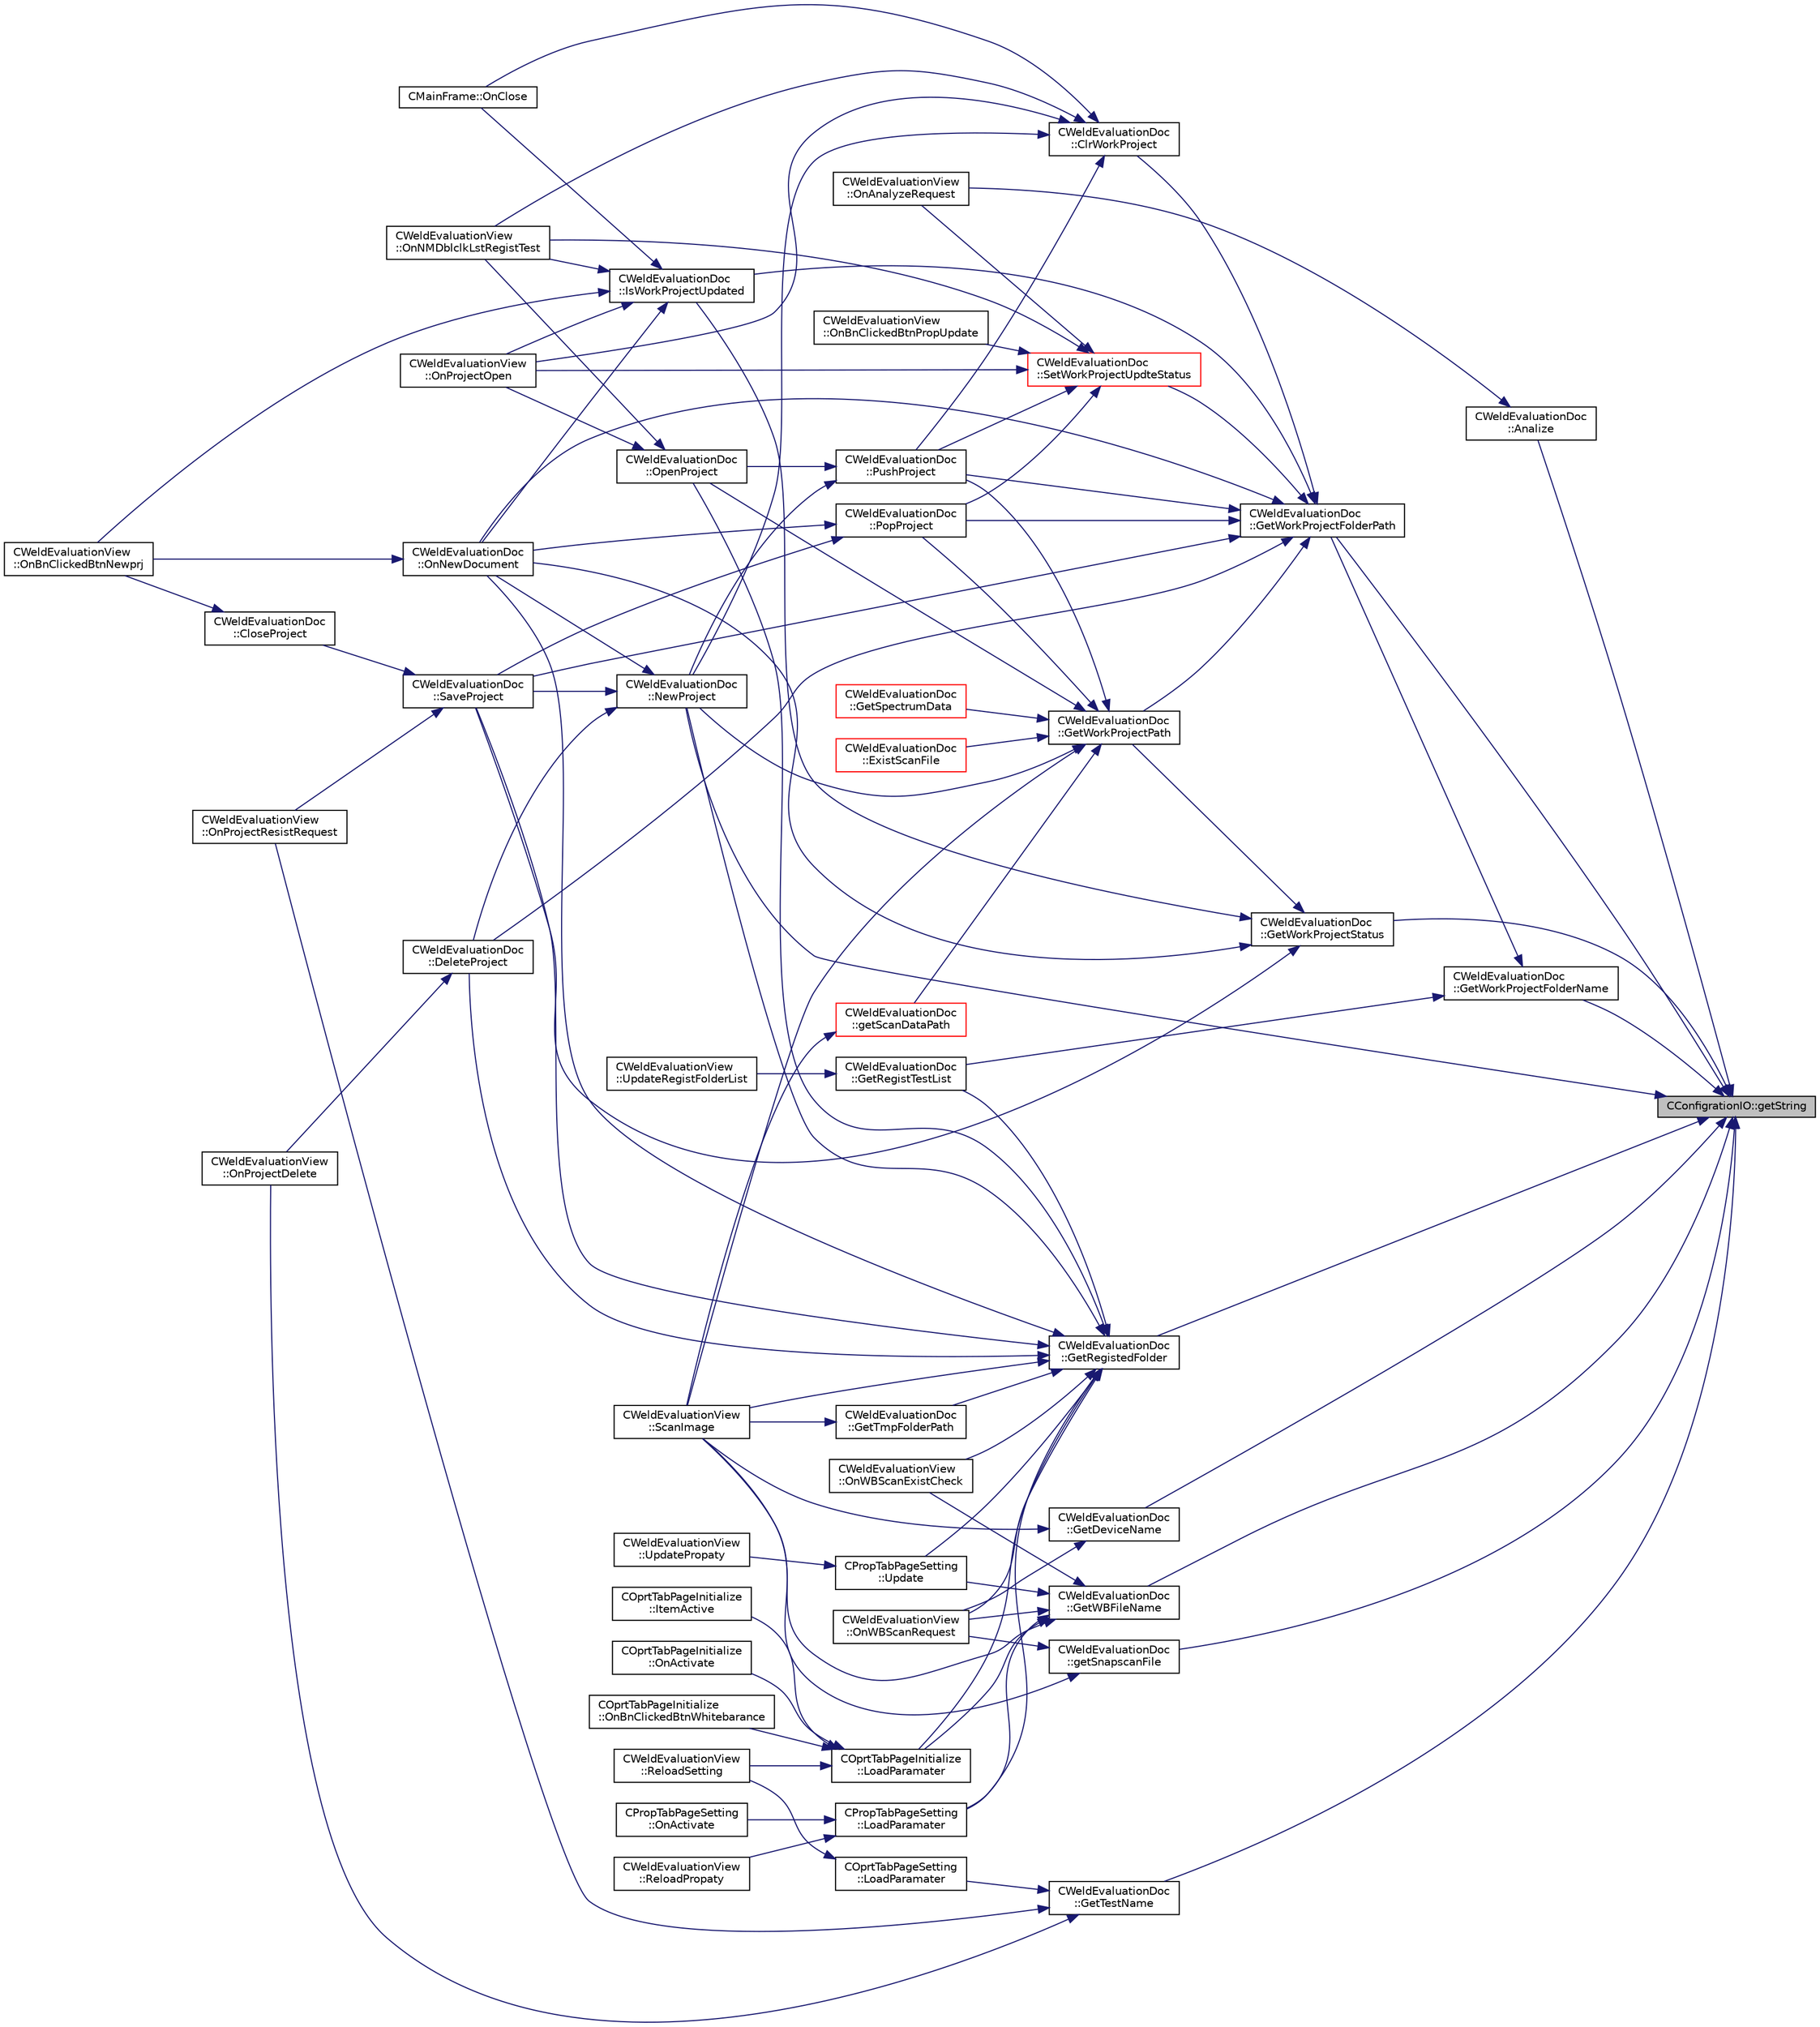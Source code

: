 digraph "CConfigrationIO::getString"
{
 // LATEX_PDF_SIZE
  edge [fontname="Helvetica",fontsize="10",labelfontname="Helvetica",labelfontsize="10"];
  node [fontname="Helvetica",fontsize="10",shape=record];
  rankdir="RL";
  Node1 [label="CConfigrationIO::getString",height=0.2,width=0.4,color="black", fillcolor="grey75", style="filled", fontcolor="black",tooltip="指定セクションのキー値（文字列）を取得"];
  Node1 -> Node2 [dir="back",color="midnightblue",fontsize="10",style="solid",fontname="Helvetica"];
  Node2 [label="CWeldEvaluationDoc\l::Analize",height=0.2,width=0.4,color="black", fillcolor="white", style="filled",URL="$class_c_weld_evaluation_doc.html#aec529b21bcd80053e9ace596cc28ee56",tooltip="解析の実施"];
  Node2 -> Node3 [dir="back",color="midnightblue",fontsize="10",style="solid",fontname="Helvetica"];
  Node3 [label="CWeldEvaluationView\l::OnAnalyzeRequest",height=0.2,width=0.4,color="black", fillcolor="white", style="filled",URL="$class_c_weld_evaluation_view.html#a1a9fb7c6caa1412479781ba074a64dc8",tooltip="解析実施要求"];
  Node1 -> Node4 [dir="back",color="midnightblue",fontsize="10",style="solid",fontname="Helvetica"];
  Node4 [label="CWeldEvaluationDoc\l::GetDeviceName",height=0.2,width=0.4,color="black", fillcolor="white", style="filled",URL="$class_c_weld_evaluation_doc.html#a7e533454b41c09a29279af6de516c913",tooltip="デバイス名の取得"];
  Node4 -> Node5 [dir="back",color="midnightblue",fontsize="10",style="solid",fontname="Helvetica"];
  Node5 [label="CWeldEvaluationView\l::OnWBScanRequest",height=0.2,width=0.4,color="black", fillcolor="white", style="filled",URL="$class_c_weld_evaluation_view.html#a2b69faf84702201cc5dbfe3fcd202b32",tooltip="ホワイトバランススキャンの要求"];
  Node4 -> Node6 [dir="back",color="midnightblue",fontsize="10",style="solid",fontname="Helvetica"];
  Node6 [label="CWeldEvaluationView\l::ScanImage",height=0.2,width=0.4,color="black", fillcolor="white", style="filled",URL="$class_c_weld_evaluation_view.html#af36ee74161f90ac2fe30337a0fe1fb9d",tooltip="スキャンの実施"];
  Node1 -> Node7 [dir="back",color="midnightblue",fontsize="10",style="solid",fontname="Helvetica"];
  Node7 [label="CWeldEvaluationDoc\l::GetRegistedFolder",height=0.2,width=0.4,color="black", fillcolor="white", style="filled",URL="$class_c_weld_evaluation_doc.html#ad3746774f32e3fa3fc4ebc4d4510d0ee",tooltip="登録済み試験格納フォルダの取得"];
  Node7 -> Node8 [dir="back",color="midnightblue",fontsize="10",style="solid",fontname="Helvetica"];
  Node8 [label="CWeldEvaluationDoc\l::DeleteProject",height=0.2,width=0.4,color="black", fillcolor="white", style="filled",URL="$class_c_weld_evaluation_doc.html#acceb13e1dba62f59383094194ecf9774",tooltip="プロジェクトの削除"];
  Node8 -> Node9 [dir="back",color="midnightblue",fontsize="10",style="solid",fontname="Helvetica"];
  Node9 [label="CWeldEvaluationView\l::OnProjectDelete",height=0.2,width=0.4,color="black", fillcolor="white", style="filled",URL="$class_c_weld_evaluation_view.html#a1c8f728724d0615945c96bc74bf24e76",tooltip="プロジェクト削除"];
  Node7 -> Node10 [dir="back",color="midnightblue",fontsize="10",style="solid",fontname="Helvetica"];
  Node10 [label="CWeldEvaluationDoc\l::GetRegistTestList",height=0.2,width=0.4,color="black", fillcolor="white", style="filled",URL="$class_c_weld_evaluation_doc.html#a4b4d97dc8543d294f654097e4a7d74e2",tooltip="登録済み検査の取得"];
  Node10 -> Node11 [dir="back",color="midnightblue",fontsize="10",style="solid",fontname="Helvetica"];
  Node11 [label="CWeldEvaluationView\l::UpdateRegistFolderList",height=0.2,width=0.4,color="black", fillcolor="white", style="filled",URL="$class_c_weld_evaluation_view.html#a20abe7b7184bdf47f0e0f3cdfa7dfe92",tooltip="登録済み検査リストの更新"];
  Node7 -> Node12 [dir="back",color="midnightblue",fontsize="10",style="solid",fontname="Helvetica"];
  Node12 [label="CWeldEvaluationDoc\l::GetTmpFolderPath",height=0.2,width=0.4,color="black", fillcolor="white", style="filled",URL="$class_c_weld_evaluation_doc.html#a490621d98c4eefbef7f4b666363a4baf",tooltip="添付フォルダへのパス取得"];
  Node12 -> Node6 [dir="back",color="midnightblue",fontsize="10",style="solid",fontname="Helvetica"];
  Node7 -> Node13 [dir="back",color="midnightblue",fontsize="10",style="solid",fontname="Helvetica"];
  Node13 [label="COprtTabPageInitialize\l::LoadParamater",height=0.2,width=0.4,color="black", fillcolor="white", style="filled",URL="$class_c_oprt_tab_page_initialize.html#a39a52da491a71f8afec8c1366284227a",tooltip="パラメータの読み込み"];
  Node13 -> Node14 [dir="back",color="midnightblue",fontsize="10",style="solid",fontname="Helvetica"];
  Node14 [label="COprtTabPageInitialize\l::ItemActive",height=0.2,width=0.4,color="black", fillcolor="white", style="filled",URL="$class_c_oprt_tab_page_initialize.html#ad26437c34391f67b3546182071900642",tooltip="アイテムのアクティブ/ディアクティブ化"];
  Node13 -> Node15 [dir="back",color="midnightblue",fontsize="10",style="solid",fontname="Helvetica"];
  Node15 [label="COprtTabPageInitialize\l::OnActivate",height=0.2,width=0.4,color="black", fillcolor="white", style="filled",URL="$class_c_oprt_tab_page_initialize.html#a51b47e6f52aacb9733fdc52ac320f573",tooltip="アクティブ時処理"];
  Node13 -> Node16 [dir="back",color="midnightblue",fontsize="10",style="solid",fontname="Helvetica"];
  Node16 [label="COprtTabPageInitialize\l::OnBnClickedBtnWhitebarance",height=0.2,width=0.4,color="black", fillcolor="white", style="filled",URL="$class_c_oprt_tab_page_initialize.html#ab94bb92896d005e2ea95e3f7fe4f49e8",tooltip="ホワイトバランスボタン押下時処理"];
  Node13 -> Node17 [dir="back",color="midnightblue",fontsize="10",style="solid",fontname="Helvetica"];
  Node17 [label="CWeldEvaluationView\l::ReloadSetting",height=0.2,width=0.4,color="black", fillcolor="white", style="filled",URL="$class_c_weld_evaluation_view.html#ae4f218a4e70e08689a0532384eb86fe5",tooltip="設定ページの再読込"];
  Node7 -> Node18 [dir="back",color="midnightblue",fontsize="10",style="solid",fontname="Helvetica"];
  Node18 [label="CPropTabPageSetting\l::LoadParamater",height=0.2,width=0.4,color="black", fillcolor="white", style="filled",URL="$class_c_prop_tab_page_setting.html#a11a96b76db0c9f575e8f84ad3d3bcf09",tooltip="パラメータの読み込み"];
  Node18 -> Node19 [dir="back",color="midnightblue",fontsize="10",style="solid",fontname="Helvetica"];
  Node19 [label="CPropTabPageSetting\l::OnActivate",height=0.2,width=0.4,color="black", fillcolor="white", style="filled",URL="$class_c_prop_tab_page_setting.html#ad176661bbe7c6d157814d81897d50f7d",tooltip="ウインドアクティブ時処理"];
  Node18 -> Node20 [dir="back",color="midnightblue",fontsize="10",style="solid",fontname="Helvetica"];
  Node20 [label="CWeldEvaluationView\l::ReloadPropaty",height=0.2,width=0.4,color="black", fillcolor="white", style="filled",URL="$class_c_weld_evaluation_view.html#a266807bf8e8a7dd3fd73b2907300607d",tooltip="プロパティページの再読込"];
  Node7 -> Node21 [dir="back",color="midnightblue",fontsize="10",style="solid",fontname="Helvetica"];
  Node21 [label="CWeldEvaluationDoc\l::NewProject",height=0.2,width=0.4,color="black", fillcolor="white", style="filled",URL="$class_c_weld_evaluation_doc.html#a0aec3875f86f89c63daf5161cfded60d",tooltip="新規プロジェクトの構築"];
  Node21 -> Node8 [dir="back",color="midnightblue",fontsize="10",style="solid",fontname="Helvetica"];
  Node21 -> Node22 [dir="back",color="midnightblue",fontsize="10",style="solid",fontname="Helvetica"];
  Node22 [label="CWeldEvaluationDoc\l::OnNewDocument",height=0.2,width=0.4,color="black", fillcolor="white", style="filled",URL="$class_c_weld_evaluation_doc.html#a2e500461803db9361e0e0c86bc549547",tooltip="新規プロジェクト作成"];
  Node22 -> Node23 [dir="back",color="midnightblue",fontsize="10",style="solid",fontname="Helvetica"];
  Node23 [label="CWeldEvaluationView\l::OnBnClickedBtnNewprj",height=0.2,width=0.4,color="black", fillcolor="white", style="filled",URL="$class_c_weld_evaluation_view.html#ae37e8e96f656ee1e5ac50c77258dcd91",tooltip="「新規検査」ボタン押下時処理"];
  Node21 -> Node24 [dir="back",color="midnightblue",fontsize="10",style="solid",fontname="Helvetica"];
  Node24 [label="CWeldEvaluationDoc\l::SaveProject",height=0.2,width=0.4,color="black", fillcolor="white", style="filled",URL="$class_c_weld_evaluation_doc.html#a92d375305f80e0626001ab1b3c8d75a0",tooltip="プロジェクトの保存"];
  Node24 -> Node25 [dir="back",color="midnightblue",fontsize="10",style="solid",fontname="Helvetica"];
  Node25 [label="CWeldEvaluationDoc\l::CloseProject",height=0.2,width=0.4,color="black", fillcolor="white", style="filled",URL="$class_c_weld_evaluation_doc.html#a848f1a59f54ec2dccf6b874e3371c0a8",tooltip="プロジェクトの終了"];
  Node25 -> Node23 [dir="back",color="midnightblue",fontsize="10",style="solid",fontname="Helvetica"];
  Node24 -> Node26 [dir="back",color="midnightblue",fontsize="10",style="solid",fontname="Helvetica"];
  Node26 [label="CWeldEvaluationView\l::OnProjectResistRequest",height=0.2,width=0.4,color="black", fillcolor="white", style="filled",URL="$class_c_weld_evaluation_view.html#ab8be50e0c7eeb845227827a2c0e99342",tooltip="プロジェクトの更新要求"];
  Node7 -> Node22 [dir="back",color="midnightblue",fontsize="10",style="solid",fontname="Helvetica"];
  Node7 -> Node27 [dir="back",color="midnightblue",fontsize="10",style="solid",fontname="Helvetica"];
  Node27 [label="CWeldEvaluationView\l::OnWBScanExistCheck",height=0.2,width=0.4,color="black", fillcolor="white", style="filled",URL="$class_c_weld_evaluation_view.html#a9dcdce885e3876bfca2870cffae3a3d3",tooltip="ホワイトバランススキャンの実施有無判定"];
  Node7 -> Node5 [dir="back",color="midnightblue",fontsize="10",style="solid",fontname="Helvetica"];
  Node7 -> Node28 [dir="back",color="midnightblue",fontsize="10",style="solid",fontname="Helvetica"];
  Node28 [label="CWeldEvaluationDoc\l::OpenProject",height=0.2,width=0.4,color="black", fillcolor="white", style="filled",URL="$class_c_weld_evaluation_doc.html#abd81887407c6ef8abfb6beed49309aab",tooltip="既存プロジェクトのオープン"];
  Node28 -> Node29 [dir="back",color="midnightblue",fontsize="10",style="solid",fontname="Helvetica"];
  Node29 [label="CWeldEvaluationView\l::OnNMDblclkLstRegistTest",height=0.2,width=0.4,color="black", fillcolor="white", style="filled",URL="$class_c_weld_evaluation_view.html#a407de32087c90c2e33915da88a6cc911",tooltip="登録済み検査選択時処理"];
  Node28 -> Node30 [dir="back",color="midnightblue",fontsize="10",style="solid",fontname="Helvetica"];
  Node30 [label="CWeldEvaluationView\l::OnProjectOpen",height=0.2,width=0.4,color="black", fillcolor="white", style="filled",URL="$class_c_weld_evaluation_view.html#a78595107782d434cd4840b1c98585867",tooltip="プロジェクトのオープン"];
  Node7 -> Node24 [dir="back",color="midnightblue",fontsize="10",style="solid",fontname="Helvetica"];
  Node7 -> Node6 [dir="back",color="midnightblue",fontsize="10",style="solid",fontname="Helvetica"];
  Node7 -> Node31 [dir="back",color="midnightblue",fontsize="10",style="solid",fontname="Helvetica"];
  Node31 [label="CPropTabPageSetting\l::Update",height=0.2,width=0.4,color="black", fillcolor="white", style="filled",URL="$class_c_prop_tab_page_setting.html#acefe73a52687d98a8a6e6f01ef270b01",tooltip="更新処理"];
  Node31 -> Node32 [dir="back",color="midnightblue",fontsize="10",style="solid",fontname="Helvetica"];
  Node32 [label="CWeldEvaluationView\l::UpdatePropaty",height=0.2,width=0.4,color="black", fillcolor="white", style="filled",URL="$class_c_weld_evaluation_view.html#a82f4afb7916eedf21101d656e8377367",tooltip="プロパティページの更新"];
  Node1 -> Node33 [dir="back",color="midnightblue",fontsize="10",style="solid",fontname="Helvetica"];
  Node33 [label="CWeldEvaluationDoc\l::getSnapscanFile",height=0.2,width=0.4,color="black", fillcolor="white", style="filled",URL="$class_c_weld_evaluation_doc.html#a152e6527d44932f0c75c0eeda8b7cc29",tooltip="スナップスキャンファイルパスの取得"];
  Node33 -> Node5 [dir="back",color="midnightblue",fontsize="10",style="solid",fontname="Helvetica"];
  Node33 -> Node6 [dir="back",color="midnightblue",fontsize="10",style="solid",fontname="Helvetica"];
  Node1 -> Node34 [dir="back",color="midnightblue",fontsize="10",style="solid",fontname="Helvetica"];
  Node34 [label="CWeldEvaluationDoc\l::GetTestName",height=0.2,width=0.4,color="black", fillcolor="white", style="filled",URL="$class_c_weld_evaluation_doc.html#ad9712f68619dcab924e5c06b439e1c75",tooltip="名称の取得"];
  Node34 -> Node35 [dir="back",color="midnightblue",fontsize="10",style="solid",fontname="Helvetica"];
  Node35 [label="COprtTabPageSetting\l::LoadParamater",height=0.2,width=0.4,color="black", fillcolor="white", style="filled",URL="$class_c_oprt_tab_page_setting.html#a435aa7bd1f703c116dd18e3135dc5e19",tooltip="パラメータの取得"];
  Node35 -> Node17 [dir="back",color="midnightblue",fontsize="10",style="solid",fontname="Helvetica"];
  Node34 -> Node9 [dir="back",color="midnightblue",fontsize="10",style="solid",fontname="Helvetica"];
  Node34 -> Node26 [dir="back",color="midnightblue",fontsize="10",style="solid",fontname="Helvetica"];
  Node1 -> Node36 [dir="back",color="midnightblue",fontsize="10",style="solid",fontname="Helvetica"];
  Node36 [label="CWeldEvaluationDoc\l::GetWBFileName",height=0.2,width=0.4,color="black", fillcolor="white", style="filled",URL="$class_c_weld_evaluation_doc.html#a999ae33c47280fcd8d7a759b0de05c2a",tooltip="ホワイトバランスファイル名の取得"];
  Node36 -> Node13 [dir="back",color="midnightblue",fontsize="10",style="solid",fontname="Helvetica"];
  Node36 -> Node18 [dir="back",color="midnightblue",fontsize="10",style="solid",fontname="Helvetica"];
  Node36 -> Node27 [dir="back",color="midnightblue",fontsize="10",style="solid",fontname="Helvetica"];
  Node36 -> Node5 [dir="back",color="midnightblue",fontsize="10",style="solid",fontname="Helvetica"];
  Node36 -> Node6 [dir="back",color="midnightblue",fontsize="10",style="solid",fontname="Helvetica"];
  Node36 -> Node31 [dir="back",color="midnightblue",fontsize="10",style="solid",fontname="Helvetica"];
  Node1 -> Node37 [dir="back",color="midnightblue",fontsize="10",style="solid",fontname="Helvetica"];
  Node37 [label="CWeldEvaluationDoc\l::GetWorkProjectFolderName",height=0.2,width=0.4,color="black", fillcolor="white", style="filled",URL="$class_c_weld_evaluation_doc.html#a257f53f62470c8a5bde34819d1843362",tooltip="ワークプロジェクト名の取得"];
  Node37 -> Node10 [dir="back",color="midnightblue",fontsize="10",style="solid",fontname="Helvetica"];
  Node37 -> Node38 [dir="back",color="midnightblue",fontsize="10",style="solid",fontname="Helvetica"];
  Node38 [label="CWeldEvaluationDoc\l::GetWorkProjectFolderPath",height=0.2,width=0.4,color="black", fillcolor="white", style="filled",URL="$class_c_weld_evaluation_doc.html#ad87e80d1bd51455408e6b782912c3036",tooltip="ワークプロジェクトのルートパス取得"];
  Node38 -> Node39 [dir="back",color="midnightblue",fontsize="10",style="solid",fontname="Helvetica"];
  Node39 [label="CWeldEvaluationDoc\l::ClrWorkProject",height=0.2,width=0.4,color="black", fillcolor="white", style="filled",URL="$class_c_weld_evaluation_doc.html#a66c4a406f8a43359ced44c21e974cb90",tooltip="ワークプロジェクトの削除"];
  Node39 -> Node21 [dir="back",color="midnightblue",fontsize="10",style="solid",fontname="Helvetica"];
  Node39 -> Node40 [dir="back",color="midnightblue",fontsize="10",style="solid",fontname="Helvetica"];
  Node40 [label="CMainFrame::OnClose",height=0.2,width=0.4,color="black", fillcolor="white", style="filled",URL="$class_c_main_frame.html#a1d2d2b0b5a12fa591dcbf41ec0368cc9",tooltip="クローズ処理"];
  Node39 -> Node29 [dir="back",color="midnightblue",fontsize="10",style="solid",fontname="Helvetica"];
  Node39 -> Node30 [dir="back",color="midnightblue",fontsize="10",style="solid",fontname="Helvetica"];
  Node39 -> Node41 [dir="back",color="midnightblue",fontsize="10",style="solid",fontname="Helvetica"];
  Node41 [label="CWeldEvaluationDoc\l::PushProject",height=0.2,width=0.4,color="black", fillcolor="white", style="filled",URL="$class_c_weld_evaluation_doc.html#a051b247732fab46470782bf66c3cf332",tooltip="プロジェクトをワークへ移動"];
  Node41 -> Node21 [dir="back",color="midnightblue",fontsize="10",style="solid",fontname="Helvetica"];
  Node41 -> Node28 [dir="back",color="midnightblue",fontsize="10",style="solid",fontname="Helvetica"];
  Node38 -> Node8 [dir="back",color="midnightblue",fontsize="10",style="solid",fontname="Helvetica"];
  Node38 -> Node42 [dir="back",color="midnightblue",fontsize="10",style="solid",fontname="Helvetica"];
  Node42 [label="CWeldEvaluationDoc\l::GetWorkProjectPath",height=0.2,width=0.4,color="black", fillcolor="white", style="filled",URL="$class_c_weld_evaluation_doc.html#ab9b811efdecb8b32d42d8eaeba752b23",tooltip="ワークプロジェクトパスの取得"];
  Node42 -> Node43 [dir="back",color="midnightblue",fontsize="10",style="solid",fontname="Helvetica"];
  Node43 [label="CWeldEvaluationDoc\l::ExistScanFile",height=0.2,width=0.4,color="red", fillcolor="white", style="filled",URL="$class_c_weld_evaluation_doc.html#a41aafce3ebbfa44a9741100ed1134583",tooltip="スキャンファイルの設定有無判定"];
  Node42 -> Node57 [dir="back",color="midnightblue",fontsize="10",style="solid",fontname="Helvetica"];
  Node57 [label="CWeldEvaluationDoc\l::getScanDataPath",height=0.2,width=0.4,color="red", fillcolor="white", style="filled",URL="$class_c_weld_evaluation_doc.html#a18363dcc891c5e076681195958f7ab18",tooltip="スキャンファイルパス取得（拡張子なし）"];
  Node57 -> Node6 [dir="back",color="midnightblue",fontsize="10",style="solid",fontname="Helvetica"];
  Node42 -> Node62 [dir="back",color="midnightblue",fontsize="10",style="solid",fontname="Helvetica"];
  Node62 [label="CWeldEvaluationDoc\l::GetSpectrumData",height=0.2,width=0.4,color="red", fillcolor="white", style="filled",URL="$class_c_weld_evaluation_doc.html#ad49fe5bd6a5dbd63b150bde87a194a10",tooltip="指定位置スペクトル群の取得"];
  Node42 -> Node21 [dir="back",color="midnightblue",fontsize="10",style="solid",fontname="Helvetica"];
  Node42 -> Node28 [dir="back",color="midnightblue",fontsize="10",style="solid",fontname="Helvetica"];
  Node42 -> Node65 [dir="back",color="midnightblue",fontsize="10",style="solid",fontname="Helvetica"];
  Node65 [label="CWeldEvaluationDoc\l::PopProject",height=0.2,width=0.4,color="black", fillcolor="white", style="filled",URL="$class_c_weld_evaluation_doc.html#ad97fb1fff98c1ec282fed06254c44e4f",tooltip="ワークからプロジェクトへ移動"];
  Node65 -> Node22 [dir="back",color="midnightblue",fontsize="10",style="solid",fontname="Helvetica"];
  Node65 -> Node24 [dir="back",color="midnightblue",fontsize="10",style="solid",fontname="Helvetica"];
  Node42 -> Node41 [dir="back",color="midnightblue",fontsize="10",style="solid",fontname="Helvetica"];
  Node42 -> Node6 [dir="back",color="midnightblue",fontsize="10",style="solid",fontname="Helvetica"];
  Node38 -> Node66 [dir="back",color="midnightblue",fontsize="10",style="solid",fontname="Helvetica"];
  Node66 [label="CWeldEvaluationDoc\l::IsWorkProjectUpdated",height=0.2,width=0.4,color="black", fillcolor="white", style="filled",URL="$class_c_weld_evaluation_doc.html#a6d85514e7850edc2d4dc4c007445bb17",tooltip="プロジェクトの更新判定"];
  Node66 -> Node23 [dir="back",color="midnightblue",fontsize="10",style="solid",fontname="Helvetica"];
  Node66 -> Node40 [dir="back",color="midnightblue",fontsize="10",style="solid",fontname="Helvetica"];
  Node66 -> Node22 [dir="back",color="midnightblue",fontsize="10",style="solid",fontname="Helvetica"];
  Node66 -> Node29 [dir="back",color="midnightblue",fontsize="10",style="solid",fontname="Helvetica"];
  Node66 -> Node30 [dir="back",color="midnightblue",fontsize="10",style="solid",fontname="Helvetica"];
  Node38 -> Node22 [dir="back",color="midnightblue",fontsize="10",style="solid",fontname="Helvetica"];
  Node38 -> Node65 [dir="back",color="midnightblue",fontsize="10",style="solid",fontname="Helvetica"];
  Node38 -> Node41 [dir="back",color="midnightblue",fontsize="10",style="solid",fontname="Helvetica"];
  Node38 -> Node24 [dir="back",color="midnightblue",fontsize="10",style="solid",fontname="Helvetica"];
  Node38 -> Node67 [dir="back",color="midnightblue",fontsize="10",style="solid",fontname="Helvetica"];
  Node67 [label="CWeldEvaluationDoc\l::SetWorkProjectUpdteStatus",height=0.2,width=0.4,color="red", fillcolor="white", style="filled",URL="$class_c_weld_evaluation_doc.html#aacd463c0c66894d78faa479f9cf975f8",tooltip="プロジェクトの更新ステータス設定"];
  Node67 -> Node3 [dir="back",color="midnightblue",fontsize="10",style="solid",fontname="Helvetica"];
  Node67 -> Node68 [dir="back",color="midnightblue",fontsize="10",style="solid",fontname="Helvetica"];
  Node68 [label="CWeldEvaluationView\l::OnBnClickedBtnPropUpdate",height=0.2,width=0.4,color="black", fillcolor="white", style="filled",URL="$class_c_weld_evaluation_view.html#abe37d4d745f7fdf7f9bc35880d553c2a",tooltip="プロパティ更新ボタン押下時処理"];
  Node67 -> Node29 [dir="back",color="midnightblue",fontsize="10",style="solid",fontname="Helvetica"];
  Node67 -> Node30 [dir="back",color="midnightblue",fontsize="10",style="solid",fontname="Helvetica"];
  Node67 -> Node65 [dir="back",color="midnightblue",fontsize="10",style="solid",fontname="Helvetica"];
  Node67 -> Node41 [dir="back",color="midnightblue",fontsize="10",style="solid",fontname="Helvetica"];
  Node1 -> Node38 [dir="back",color="midnightblue",fontsize="10",style="solid",fontname="Helvetica"];
  Node1 -> Node70 [dir="back",color="midnightblue",fontsize="10",style="solid",fontname="Helvetica"];
  Node70 [label="CWeldEvaluationDoc\l::GetWorkProjectStatus",height=0.2,width=0.4,color="black", fillcolor="white", style="filled",URL="$class_c_weld_evaluation_doc.html#a827c581753a1e8dab5c6a6437e8d1696",tooltip="プロジェクトステータス取得"];
  Node70 -> Node42 [dir="back",color="midnightblue",fontsize="10",style="solid",fontname="Helvetica"];
  Node70 -> Node66 [dir="back",color="midnightblue",fontsize="10",style="solid",fontname="Helvetica"];
  Node70 -> Node22 [dir="back",color="midnightblue",fontsize="10",style="solid",fontname="Helvetica"];
  Node70 -> Node24 [dir="back",color="midnightblue",fontsize="10",style="solid",fontname="Helvetica"];
  Node1 -> Node21 [dir="back",color="midnightblue",fontsize="10",style="solid",fontname="Helvetica"];
}
